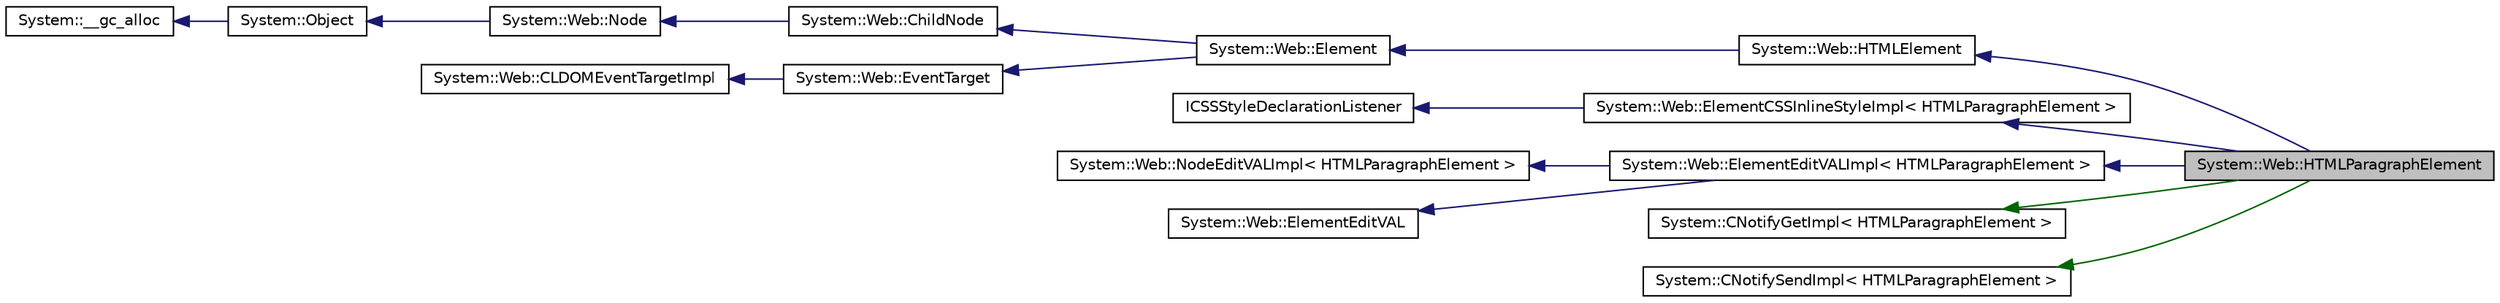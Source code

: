 digraph G
{
  edge [fontname="Helvetica",fontsize="10",labelfontname="Helvetica",labelfontsize="10"];
  node [fontname="Helvetica",fontsize="10",shape=record];
  rankdir="LR";
  Node1 [label="System::Web::HTMLParagraphElement",height=0.2,width=0.4,color="black", fillcolor="grey75", style="filled" fontcolor="black"];
  Node2 -> Node1 [dir="back",color="midnightblue",fontsize="10",style="solid",fontname="Helvetica"];
  Node2 [label="System::Web::HTMLElement",height=0.2,width=0.4,color="black", fillcolor="white", style="filled",URL="$class_system_1_1_web_1_1_h_t_m_l_element.html"];
  Node3 -> Node2 [dir="back",color="midnightblue",fontsize="10",style="solid",fontname="Helvetica"];
  Node3 [label="System::Web::Element",height=0.2,width=0.4,color="black", fillcolor="white", style="filled",URL="$class_system_1_1_web_1_1_element.html"];
  Node4 -> Node3 [dir="back",color="midnightblue",fontsize="10",style="solid",fontname="Helvetica"];
  Node4 [label="System::Web::ChildNode",height=0.2,width=0.4,color="black", fillcolor="white", style="filled",URL="$class_system_1_1_web_1_1_child_node.html"];
  Node5 -> Node4 [dir="back",color="midnightblue",fontsize="10",style="solid",fontname="Helvetica"];
  Node5 [label="System::Web::Node",height=0.2,width=0.4,color="black", fillcolor="white", style="filled",URL="$class_system_1_1_web_1_1_node.html"];
  Node6 -> Node5 [dir="back",color="midnightblue",fontsize="10",style="solid",fontname="Helvetica"];
  Node6 [label="System::Object",height=0.2,width=0.4,color="black", fillcolor="white", style="filled",URL="$class_system_1_1_object.html"];
  Node7 -> Node6 [dir="back",color="midnightblue",fontsize="10",style="solid",fontname="Helvetica"];
  Node7 [label="System::__gc_alloc",height=0.2,width=0.4,color="black", fillcolor="white", style="filled",URL="$class_system_1_1____gc__alloc.html"];
  Node8 -> Node3 [dir="back",color="midnightblue",fontsize="10",style="solid",fontname="Helvetica"];
  Node8 [label="System::Web::EventTarget",height=0.2,width=0.4,color="black", fillcolor="white", style="filled",URL="$class_system_1_1_web_1_1_event_target.html"];
  Node9 -> Node8 [dir="back",color="midnightblue",fontsize="10",style="solid",fontname="Helvetica"];
  Node9 [label="System::Web::CLDOMEventTargetImpl",height=0.2,width=0.4,color="black", fillcolor="white", style="filled",URL="$class_system_1_1_web_1_1_c_l_d_o_m_event_target_impl.html"];
  Node10 -> Node1 [dir="back",color="midnightblue",fontsize="10",style="solid",fontname="Helvetica"];
  Node10 [label="System::Web::ElementCSSInlineStyleImpl\< HTMLParagraphElement \>",height=0.2,width=0.4,color="black", fillcolor="white", style="filled",URL="$class_system_1_1_web_1_1_element_c_s_s_inline_style_impl.html"];
  Node11 -> Node10 [dir="back",color="midnightblue",fontsize="10",style="solid",fontname="Helvetica"];
  Node11 [label="ICSSStyleDeclarationListener",height=0.2,width=0.4,color="black", fillcolor="white", style="filled",URL="$class_i_c_s_s_style_declaration_listener.html"];
  Node12 -> Node1 [dir="back",color="midnightblue",fontsize="10",style="solid",fontname="Helvetica"];
  Node12 [label="System::Web::ElementEditVALImpl\< HTMLParagraphElement \>",height=0.2,width=0.4,color="black", fillcolor="white", style="filled",URL="$class_system_1_1_web_1_1_element_edit_v_a_l_impl.html"];
  Node13 -> Node12 [dir="back",color="midnightblue",fontsize="10",style="solid",fontname="Helvetica"];
  Node13 [label="System::Web::NodeEditVALImpl\< HTMLParagraphElement \>",height=0.2,width=0.4,color="black", fillcolor="white", style="filled",URL="$class_system_1_1_web_1_1_node_edit_v_a_l_impl.html"];
  Node14 -> Node12 [dir="back",color="midnightblue",fontsize="10",style="solid",fontname="Helvetica"];
  Node14 [label="System::Web::ElementEditVAL",height=0.2,width=0.4,color="black", fillcolor="white", style="filled",URL="$class_system_1_1_web_1_1_element_edit_v_a_l.html"];
  Node15 -> Node1 [dir="back",color="darkgreen",fontsize="10",style="solid",fontname="Helvetica"];
  Node15 [label="System::CNotifyGetImpl\< HTMLParagraphElement \>",height=0.2,width=0.4,color="black", fillcolor="white", style="filled",URL="$class_system_1_1_c_notify_get_impl.html"];
  Node16 -> Node1 [dir="back",color="darkgreen",fontsize="10",style="solid",fontname="Helvetica"];
  Node16 [label="System::CNotifySendImpl\< HTMLParagraphElement \>",height=0.2,width=0.4,color="black", fillcolor="white", style="filled",URL="$class_system_1_1_c_notify_send_impl.html"];
}
